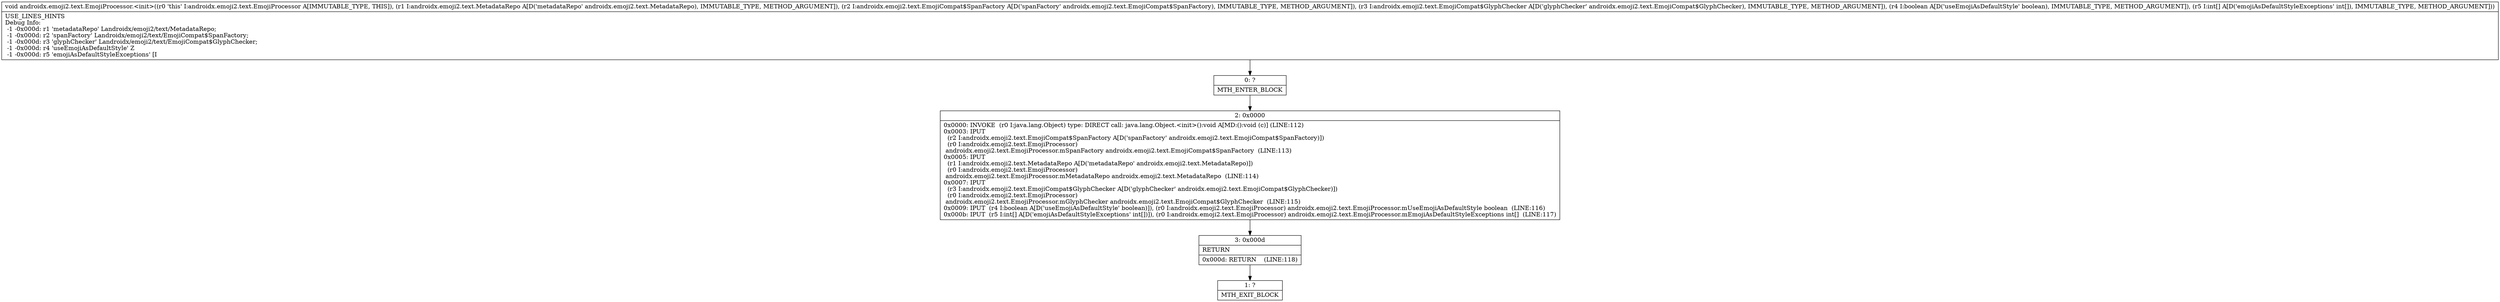 digraph "CFG forandroidx.emoji2.text.EmojiProcessor.\<init\>(Landroidx\/emoji2\/text\/MetadataRepo;Landroidx\/emoji2\/text\/EmojiCompat$SpanFactory;Landroidx\/emoji2\/text\/EmojiCompat$GlyphChecker;Z[I)V" {
Node_0 [shape=record,label="{0\:\ ?|MTH_ENTER_BLOCK\l}"];
Node_2 [shape=record,label="{2\:\ 0x0000|0x0000: INVOKE  (r0 I:java.lang.Object) type: DIRECT call: java.lang.Object.\<init\>():void A[MD:():void (c)] (LINE:112)\l0x0003: IPUT  \l  (r2 I:androidx.emoji2.text.EmojiCompat$SpanFactory A[D('spanFactory' androidx.emoji2.text.EmojiCompat$SpanFactory)])\l  (r0 I:androidx.emoji2.text.EmojiProcessor)\l androidx.emoji2.text.EmojiProcessor.mSpanFactory androidx.emoji2.text.EmojiCompat$SpanFactory  (LINE:113)\l0x0005: IPUT  \l  (r1 I:androidx.emoji2.text.MetadataRepo A[D('metadataRepo' androidx.emoji2.text.MetadataRepo)])\l  (r0 I:androidx.emoji2.text.EmojiProcessor)\l androidx.emoji2.text.EmojiProcessor.mMetadataRepo androidx.emoji2.text.MetadataRepo  (LINE:114)\l0x0007: IPUT  \l  (r3 I:androidx.emoji2.text.EmojiCompat$GlyphChecker A[D('glyphChecker' androidx.emoji2.text.EmojiCompat$GlyphChecker)])\l  (r0 I:androidx.emoji2.text.EmojiProcessor)\l androidx.emoji2.text.EmojiProcessor.mGlyphChecker androidx.emoji2.text.EmojiCompat$GlyphChecker  (LINE:115)\l0x0009: IPUT  (r4 I:boolean A[D('useEmojiAsDefaultStyle' boolean)]), (r0 I:androidx.emoji2.text.EmojiProcessor) androidx.emoji2.text.EmojiProcessor.mUseEmojiAsDefaultStyle boolean  (LINE:116)\l0x000b: IPUT  (r5 I:int[] A[D('emojiAsDefaultStyleExceptions' int[])]), (r0 I:androidx.emoji2.text.EmojiProcessor) androidx.emoji2.text.EmojiProcessor.mEmojiAsDefaultStyleExceptions int[]  (LINE:117)\l}"];
Node_3 [shape=record,label="{3\:\ 0x000d|RETURN\l|0x000d: RETURN    (LINE:118)\l}"];
Node_1 [shape=record,label="{1\:\ ?|MTH_EXIT_BLOCK\l}"];
MethodNode[shape=record,label="{void androidx.emoji2.text.EmojiProcessor.\<init\>((r0 'this' I:androidx.emoji2.text.EmojiProcessor A[IMMUTABLE_TYPE, THIS]), (r1 I:androidx.emoji2.text.MetadataRepo A[D('metadataRepo' androidx.emoji2.text.MetadataRepo), IMMUTABLE_TYPE, METHOD_ARGUMENT]), (r2 I:androidx.emoji2.text.EmojiCompat$SpanFactory A[D('spanFactory' androidx.emoji2.text.EmojiCompat$SpanFactory), IMMUTABLE_TYPE, METHOD_ARGUMENT]), (r3 I:androidx.emoji2.text.EmojiCompat$GlyphChecker A[D('glyphChecker' androidx.emoji2.text.EmojiCompat$GlyphChecker), IMMUTABLE_TYPE, METHOD_ARGUMENT]), (r4 I:boolean A[D('useEmojiAsDefaultStyle' boolean), IMMUTABLE_TYPE, METHOD_ARGUMENT]), (r5 I:int[] A[D('emojiAsDefaultStyleExceptions' int[]), IMMUTABLE_TYPE, METHOD_ARGUMENT]))  | USE_LINES_HINTS\lDebug Info:\l  \-1 \-0x000d: r1 'metadataRepo' Landroidx\/emoji2\/text\/MetadataRepo;\l  \-1 \-0x000d: r2 'spanFactory' Landroidx\/emoji2\/text\/EmojiCompat$SpanFactory;\l  \-1 \-0x000d: r3 'glyphChecker' Landroidx\/emoji2\/text\/EmojiCompat$GlyphChecker;\l  \-1 \-0x000d: r4 'useEmojiAsDefaultStyle' Z\l  \-1 \-0x000d: r5 'emojiAsDefaultStyleExceptions' [I\l}"];
MethodNode -> Node_0;Node_0 -> Node_2;
Node_2 -> Node_3;
Node_3 -> Node_1;
}

